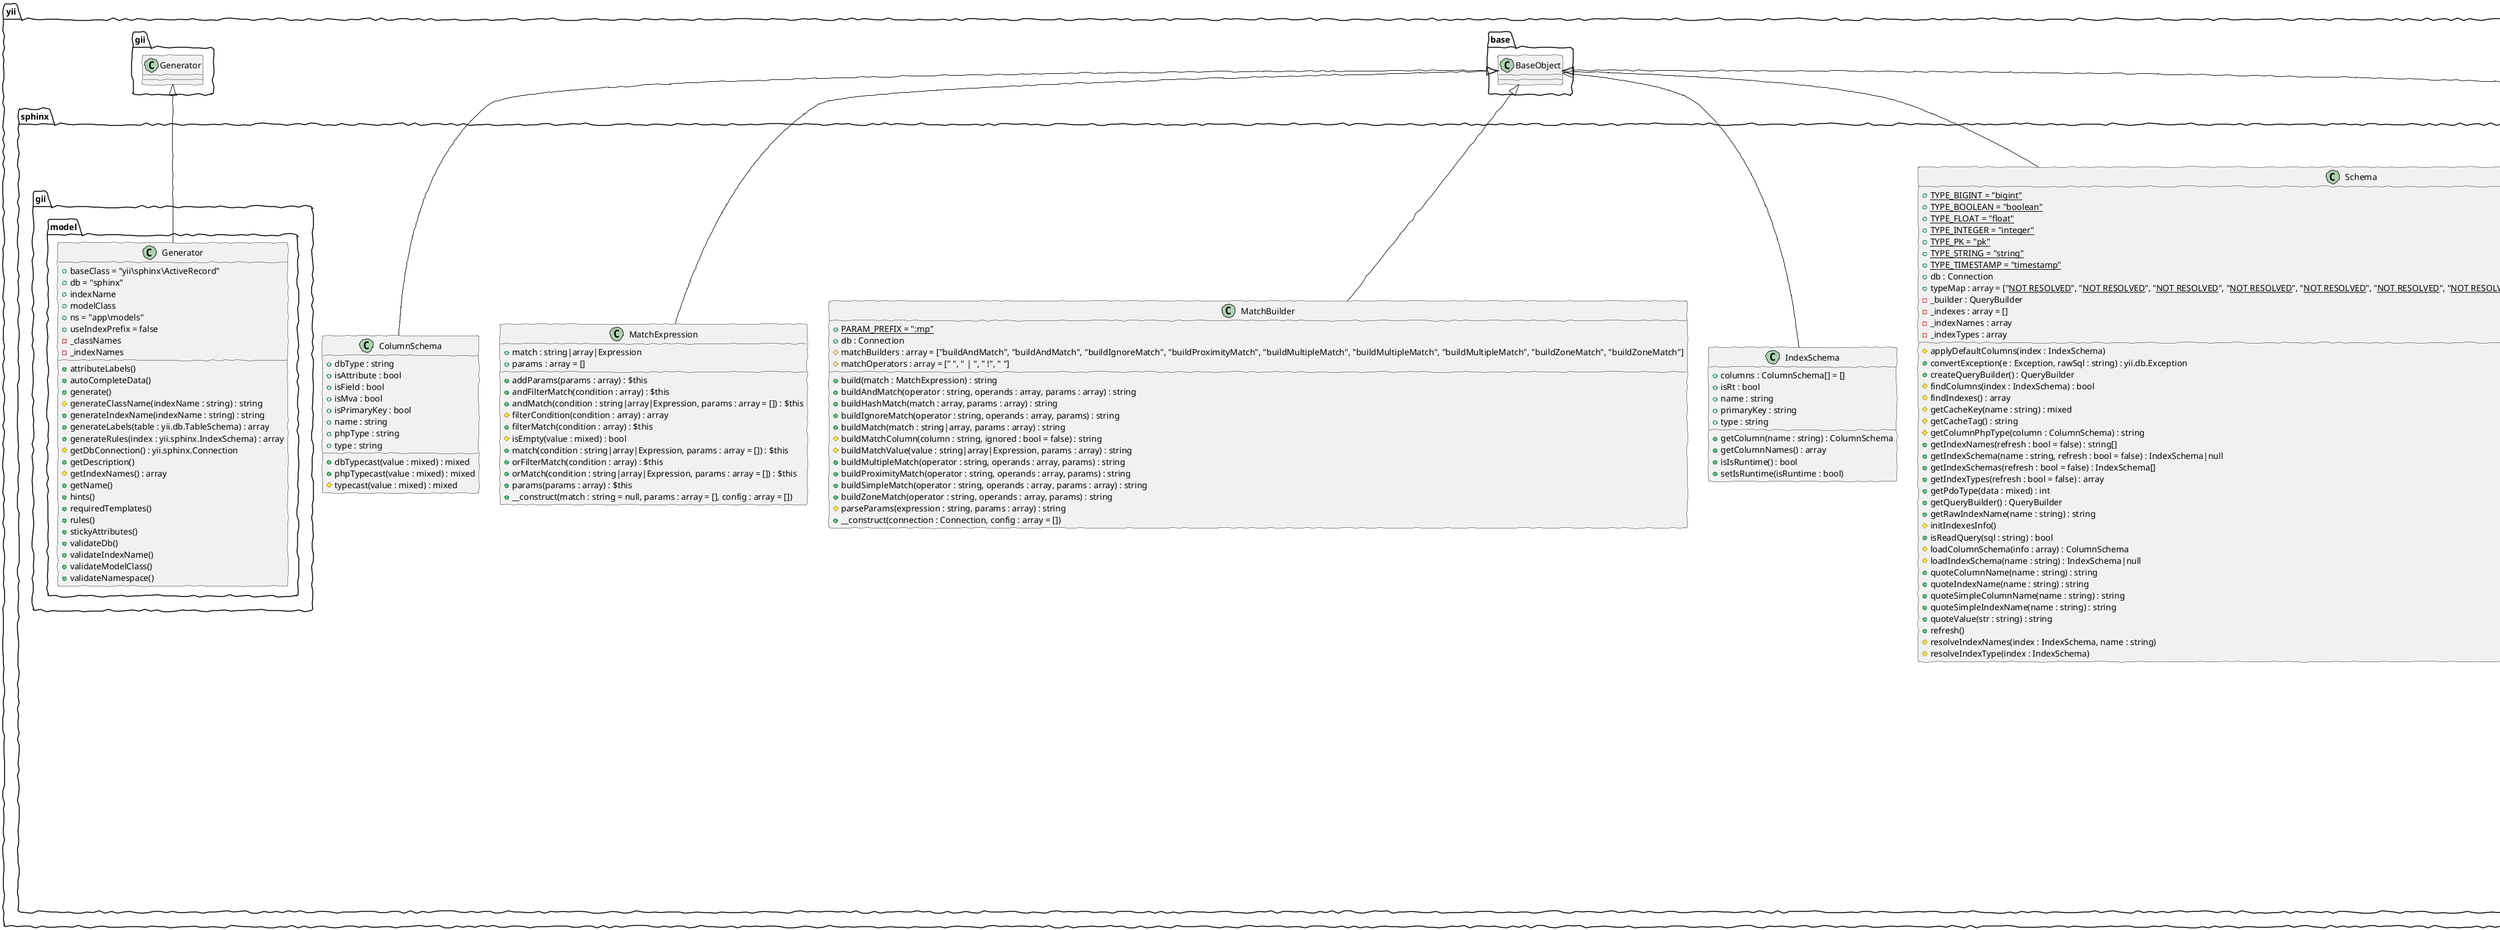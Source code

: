 @startuml
skinparam handwritten true
class yii.sphinx.ActiveDataProvider {
    -_facets : array
    -_meta : array
    +getFacet(name : string) : array
    +getFacets() : array
    +getMeta() : array
    #prepareModels()
    #prepareTotalCount()
    +setFacets(facets : array)
    +setMeta(meta : array)
}
class yii.sphinx.ActiveDataProvider extends yii.data.ActiveDataProvider
class yii.sphinx.ActiveFixture {
    +dataFile : string|bool
    +db : Connection|array|string = "sphinx"
    +indexName : string
    -_index : IndexSchema
    #getData() : array
    +getIndexSchema() : IndexSchema
    +init()
    +load()
    #resetIndex()
}
class yii.sphinx.ActiveFixture extends yii.test.BaseActiveFixture
class yii.sphinx.ActiveQuery {
    +{static}EVENT_INIT = "init"
    +sql : string
    +all(db : Connection = null) : array
    #callSnippets(source)
    +createCommand(db : Connection = null) : Command
    #defaultConnection()
    #fetchSnippetSourceFromModels(models : ActiveRecord[]) : array
    +init()
    +one(db : Connection = null) : ActiveRecord|array|null
    +populate(rows)
    +snippetByModel() : $this
    +__construct(modelClass : array, config : array = [])
}
class yii.sphinx.ActiveQuery extends yii.sphinx.Query
class yii.sphinx.ActiveQuery implements yii.db.ActiveQueryInterface
abstract class yii.sphinx.ActiveRecord {
    +{static}OP_ALL = 7
    +{static}OP_DELETE = 4
    +{static}OP_INSERT = 1
    +{static}OP_UPDATE = 2
    -_snippet : string
    +attributes() : array
    +{static}callKeywords(text : string, fetchStatistic : bool = false) : array
    +{static}callSnippets(source : string|array, match : string, options : array = []) : string|array
    +delete() : int|false
    +{static}deleteAll(condition : string|array = "", params : array = []) : int
    +equals(record : ActiveRecord) : bool
    #fetchSnippet(match : string, options : array = []) : string
    +{static}find() : ActiveQuery
    +{static}findBySql(sql : string, params : array = []) : ActiveQuery
    +{static}getDb() : Connection
    +{static}getIndexSchema() : IndexSchema
    +getSnippet(match : string = null, options : array = []) : string
    +getSnippetSource() : string
    +{static}indexName() : string
    +insert(runValidation : bool = true, attributes : array = null) : bool
    -insertInternal(attributes = null)
    +isTransactional(operation : int) : bool
    +{static}populateRecord(record, row)
    +{static}primaryKey() : string[]
    +setSnippet(snippet : string)
    +transactions() : array
    +update(runValidation : bool = true, attributeNames : array = null) : int|false
    +{static}updateAll(attributes : array, condition : string|array = "", params : array = []) : int
    #updateInternal(attributes = null)
}
class yii.sphinx.ActiveRecord extends yii.db.BaseActiveRecord
class yii.sphinx.ColumnSchema {
    +dbType : string
    +isAttribute : bool
    +isField : bool
    +isMva : bool
    +isPrimaryKey : bool
    +name : string
    +phpType : string
    +type : string
    +dbTypecast(value : mixed) : mixed
    +phpTypecast(value : mixed) : mixed
    #typecast(value : mixed) : mixed
}
class yii.sphinx.ColumnSchema extends yii.base.BaseObject
class yii.sphinx.Command {
    +db : yii.sphinx.Connection
    -floatParams : array = []
    +addColumn(table, column, type)
    +addForeignKey(name, table, columns, refTable, refColumns, delete = null, update = null)
    +addPrimaryKey(name, table, columns)
    +alterColumn(table, column, type)
    +batchInsert(index : string, columns : array, rows : array) : $this
    +batchReplace(index : string, columns : array, rows : array) : $this
    +bindValue(name, value, dataType = null)
    +bindValues(values)
    +callKeywords(index : string, text : string, fetchStatistic : bool = false) : $this
    +callSnippets(index : string, source : string|array, match : string, options : array = []) : $this
    +checkIntegrity(check = true, schema = "", table = "")
    +createIndex(name, table, columns, unique = false)
    +createTable(table, columns, options = null)
    +dropColumn(table, column)
    +dropForeignKey(name, table)
    +dropIndex(name, table)
    +dropPrimaryKey(name, table)
    +dropTable(table)
    +getRawSql()
    -parseFloatParams(sql : string) : string
    +prepare(forRead = null)
    +renameColumn(table, oldName, newName)
    +renameTable(table, newName)
    +replace(index : string, columns : array) : $this
    +resetSequence(table, value = null)
    +truncateIndex(index : string) : $this
    +truncateTable(table)
    +update(index : string, columns : array, condition : string|array = "", params : array = [], options : array = []) : $this
}
class yii.sphinx.Command extends yii.db.Command
class yii.sphinx.Connection {
    +enableFloatConversion : bool = true
    +schemaMap = ["yii\sphinx\Schema", "yii\sphinx\Schema"]
    +createCommand(sql : string = null, params : array = []) : Command
    +escapeMatchValue(str : string) : string
    +getIndexSchema(name : string, refresh : bool = false) : IndexSchema
    +getLastInsertID(sequenceName : string = "") : string
    +quoteIndexName(name : string) : string
    +quoteTableName(name : string) : string
}
class yii.sphinx.Connection extends yii.db.Connection
class yii.sphinx.IndexSchema {
    +columns : ColumnSchema[] = []
    +isRt : bool
    +name : string
    +primaryKey : string
    +type : string
    +getColumn(name : string) : ColumnSchema
    +getColumnNames() : array
    +isIsRuntime() : bool
    +setIsRuntime(isRuntime : bool)
}
class yii.sphinx.IndexSchema extends yii.base.BaseObject
class yii.sphinx.MatchBuilder {
    +{static}PARAM_PREFIX = ":mp"
    +db : Connection
    #matchBuilders : array = ["buildAndMatch", "buildAndMatch", "buildIgnoreMatch", "buildProximityMatch", "buildMultipleMatch", "buildMultipleMatch", "buildMultipleMatch", "buildZoneMatch", "buildZoneMatch"]
    #matchOperators : array = [" ", " | ", " !", " "]
    +build(match : MatchExpression) : string
    +buildAndMatch(operator : string, operands : array, params : array) : string
    +buildHashMatch(match : array, params : array) : string
    +buildIgnoreMatch(operator : string, operands : array, params) : string
    +buildMatch(match : string|array, params : array) : string
    #buildMatchColumn(column : string, ignored : bool = false) : string
    #buildMatchValue(value : string|array|Expression, params : array) : string
    +buildMultipleMatch(operator : string, operands : array, params) : string
    +buildProximityMatch(operator : string, operands : array, params) : string
    +buildSimpleMatch(operator : string, operands : array, params : array) : string
    +buildZoneMatch(operator : string, operands : array, params) : string
    #parseParams(expression : string, params : array) : string
    +__construct(connection : Connection, config : array = [])
}
class yii.sphinx.MatchBuilder extends yii.base.BaseObject
class yii.sphinx.MatchExpression {
    +match : string|array|Expression
    +params : array = []
    +addParams(params : array) : $this
    +andFilterMatch(condition : array) : $this
    +andMatch(condition : string|array|Expression, params : array = []) : $this
    #filterCondition(condition : array) : array
    +filterMatch(condition : array) : $this
    #isEmpty(value : mixed) : bool
    +match(condition : string|array|Expression, params : array = []) : $this
    +orFilterMatch(condition : array) : $this
    +orMatch(condition : string|array|Expression, params : array = []) : $this
    +params(params : array) : $this
    +__construct(match : string = null, params : array = [], config : array = [])
}
class yii.sphinx.MatchExpression extends yii.base.BaseObject
class yii.sphinx.Query {
    +facets : array = []
    +groupLimit : int
    +match : string|Expression
    +options : array
    +showMeta : bool|string|Expression
    +snippetCallback : callable
    +snippetOptions : array
    +within : string
    -_connection : Connection
    +addFacets(facets : array) : $this
    +addOptions(options : array) : $this
    +addWithin(columns : string|array) : $this
    #callSnippets(source : array) : array
    #callSnippetsInternal(source : array, from : string) : array
    +{static}create(from : Query) : Query
    +createCommand(db : Connection = null) : Command
    #defaultConnection() : Connection
    +facets(facets : array) : $this
    #fillUpSnippets(rows : array) : array|ActiveRecord[]
    +getConnection() : Connection
    +getTablesUsedInFrom()
    +groupLimit(limit : int) : $this
    +innerJoin(table, on = "", params = [])
    +join(type, table, on = "", params = [])
    +leftJoin(table, on = "", params = [])
    +match(query : string|Expression|MatchExpression) : $this
    +one(db = null)
    +options(options : array) : $this
    +populate(rows)
    #queryScalar(selectExpression, db)
    +rightJoin(table, on = "", params = [])
    +search(db : Connection = null) : array
    +setConnection(connection : Connection) : $this
    +showMeta(showMeta : bool|string|Expression) : $this
    +snippetCallback(callback : callable) : $this
    +snippetOptions(options : array) : $this
    +within(columns : string|array) : $this
}
class yii.sphinx.Query extends yii.db.Query
class yii.sphinx.QueryBuilder {
    +{static}PARAM_PREFIX = ":qp"
    #conditionBuilders : array = ["buildAndCondition", "buildAndCondition", "buildBetweenCondition", "buildBetweenCondition", "buildInCondition", "buildInCondition", "buildLikeCondition", "buildLikeCondition", "buildLikeCondition", "buildLikeCondition", "buildNotCondition"]
    +db : Connection
    +querySeparator : string = "; "
    +separator : string = " "
    -_matchBuilder : MatchBuilder
    +batchInsert(index : string, columns : array, rows : array, params : array) : string
    +batchReplace(index : string, columns : array, rows : array, params : array) : string
    +build(query : Query, params : array = []) : array
    +buildAndCondition(indexes : IndexSchema[], operator : string, operands : array, params : array) : string
    +buildBetweenCondition(indexes : IndexSchema[], operator : string, operands : array, params : array) : string
    +buildColumns(columns : string|array) : string
    #buildCompositeInCondition(indexes : IndexSchema[], operator : string, columns : array, values : array, params : array) : string
    +buildCondition(indexes : IndexSchema[], condition : string|array, params : array) : string
    #buildFacets(facets : array, params : array) : string
    +buildFrom(indexes : array, params : array) : string
    +buildGroupBy(columns : array, limit : int) : string
    +buildHashCondition(indexes : IndexSchema[], condition : array, params : array) : string
    +buildHaving(indexes : string[], condition : string|array, params : array) : string
    +buildInCondition(indexes : IndexSchema[], operator : string, operands : array, params : array) : string
    +buildLikeCondition(indexes : IndexSchema[], operator : string, operands : array, params : array) : string
    +buildLimit(limit : int, offset : int) : string
    +buildMatch(match : string|Expression|MatchExpression, params : array) : string
    +buildNotCondition(indexes : IndexSchema[], operator : string, operands : array, params : array) : string
    +buildOption(options : array, params : array) : string
    +buildOrderBy(columns : array) : string
    +buildOrderByAndLimit(sql : string, orderBy : array, limit : int, offset : int) : string
    +buildSelect(columns : array, params : array, distinct : bool = false, selectOption : string = null) : string
    -buildSelectFields(columns : array, params : array) : string
    #buildShowMeta(showMeta : bool|string|Expression, params : array) : string
    +buildSimpleCondition(indexes : IndexSchema[], operator : string, operands : array, params : array) : string
    +buildWhere(indexes : string[], condition : string|array, params : array, match : string|Expression|null = null) : string
    +buildWithin(columns : array) : string
    +callKeywords(index : string, text : string, fetchStatistic : bool, params : array) : string
    +callSnippets(index : string, source : string|array, match : string, options : array, params : array) : string
    #composeColumnValue(indexes : IndexSchema[], columnName : string, value : mixed, params : array) : string
    +delete(index : string, condition : array|string, params : array) : string
    #generateBatchInsertReplace(statement : string, index : string, columns : array, rows : array, params : array) : string
    #generateInsertReplace(statement : string, index : string, columns : array, params : array) : string
    -getIndexSchemas(indexes : array) : IndexSchema[]
    +getMatchBuilder() : MatchBuilder
    +insert(index : string, columns : array, params : array) : string
    +replace(index : string, columns : array, params : array) : string
    +truncateIndex(index : string) : string
    +update(index : string, columns : array, condition : array|string, params : array, options : array) : string
    +__construct(connection : Connection, config : array = [])
}
class yii.sphinx.QueryBuilder extends yii.base.BaseObject
class yii.sphinx.Schema {
    +{static}TYPE_BIGINT = "bigint"
    +{static}TYPE_BOOLEAN = "boolean"
    +{static}TYPE_FLOAT = "float"
    +{static}TYPE_INTEGER = "integer"
    +{static}TYPE_PK = "pk"
    +{static}TYPE_STRING = "string"
    +{static}TYPE_TIMESTAMP = "timestamp"
    +db : Connection
    +typeMap : array = ["~~NOT RESOLVED~~", "~~NOT RESOLVED~~", "~~NOT RESOLVED~~", "~~NOT RESOLVED~~", "~~NOT RESOLVED~~", "~~NOT RESOLVED~~", "~~NOT RESOLVED~~", "~~NOT RESOLVED~~", "~~NOT RESOLVED~~", "~~NOT RESOLVED~~", "integer"]
    -_builder : QueryBuilder
    -_indexes : array = []
    -_indexNames : array
    -_indexTypes : array
    #applyDefaultColumns(index : IndexSchema)
    +convertException(e : Exception, rawSql : string) : yii.db.Exception
    +createQueryBuilder() : QueryBuilder
    #findColumns(index : IndexSchema) : bool
    #findIndexes() : array
    #getCacheKey(name : string) : mixed
    #getCacheTag() : string
    #getColumnPhpType(column : ColumnSchema) : string
    +getIndexNames(refresh : bool = false) : string[]
    +getIndexSchema(name : string, refresh : bool = false) : IndexSchema|null
    +getIndexSchemas(refresh : bool = false) : IndexSchema[]
    +getIndexTypes(refresh : bool = false) : array
    +getPdoType(data : mixed) : int
    +getQueryBuilder() : QueryBuilder
    +getRawIndexName(name : string) : string
    #initIndexesInfo()
    +isReadQuery(sql : string) : bool
    #loadColumnSchema(info : array) : ColumnSchema
    #loadIndexSchema(name : string) : IndexSchema|null
    +quoteColumnName(name : string) : string
    +quoteIndexName(name : string) : string
    +quoteSimpleColumnName(name : string) : string
    +quoteSimpleIndexName(name : string) : string
    +quoteValue(str : string) : string
    +refresh()
    #resolveIndexNames(index : IndexSchema, name : string)
    #resolveIndexType(index : IndexSchema)
}
class yii.sphinx.Schema extends yii.base.BaseObject
class yii.sphinx.gii.model.Generator {
    +baseClass = "yii\sphinx\ActiveRecord"
    +db = "sphinx"
    +indexName
    +modelClass
    +ns = "app\models"
    +useIndexPrefix = false
    -_classNames
    -_indexNames
    +attributeLabels()
    +autoCompleteData()
    +generate()
    #generateClassName(indexName : string) : string
    +generateIndexName(indexName : string) : string
    +generateLabels(table : yii.db.TableSchema) : array
    +generateRules(index : yii.sphinx.IndexSchema) : array
    #getDbConnection() : yii.sphinx.Connection
    +getDescription()
    #getIndexNames() : array
    +getName()
    +hints()
    +requiredTemplates()
    +rules()
    +stickyAttributes()
    +validateDb()
    +validateIndexName()
    +validateModelClass()
    +validateNamespace()
}
class yii.sphinx.gii.model.Generator extends yii.gii.Generator
@enduml
